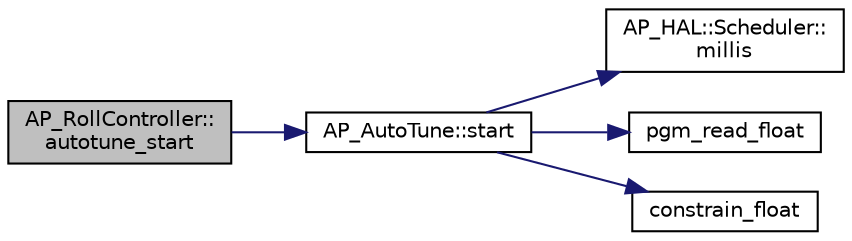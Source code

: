 digraph "AP_RollController::autotune_start"
{
 // INTERACTIVE_SVG=YES
  edge [fontname="Helvetica",fontsize="10",labelfontname="Helvetica",labelfontsize="10"];
  node [fontname="Helvetica",fontsize="10",shape=record];
  rankdir="LR";
  Node1 [label="AP_RollController::\lautotune_start",height=0.2,width=0.4,color="black", fillcolor="grey75", style="filled", fontcolor="black"];
  Node1 -> Node2 [color="midnightblue",fontsize="10",style="solid",fontname="Helvetica"];
  Node2 [label="AP_AutoTune::start",height=0.2,width=0.4,color="black", fillcolor="white", style="filled",URL="$classAP__AutoTune.html#a110fe2abe9d166b62092a16d0fa2c70a"];
  Node2 -> Node3 [color="midnightblue",fontsize="10",style="solid",fontname="Helvetica"];
  Node3 [label="AP_HAL::Scheduler::\lmillis",height=0.2,width=0.4,color="black", fillcolor="white", style="filled",URL="$classAP__HAL_1_1Scheduler.html#a26b68339fc68a562d8d3a1238d0ec8c1"];
  Node2 -> Node4 [color="midnightblue",fontsize="10",style="solid",fontname="Helvetica"];
  Node4 [label="pgm_read_float",height=0.2,width=0.4,color="black", fillcolor="white", style="filled",URL="$AP__Progmem_8h.html#a90f10dd78145eef44fb2092a65a6d5db"];
  Node2 -> Node5 [color="midnightblue",fontsize="10",style="solid",fontname="Helvetica"];
  Node5 [label="constrain_float",height=0.2,width=0.4,color="black", fillcolor="white", style="filled",URL="$AP__Math_8h.html#a27149a7dfbb14319088e8332705c0046"];
}
